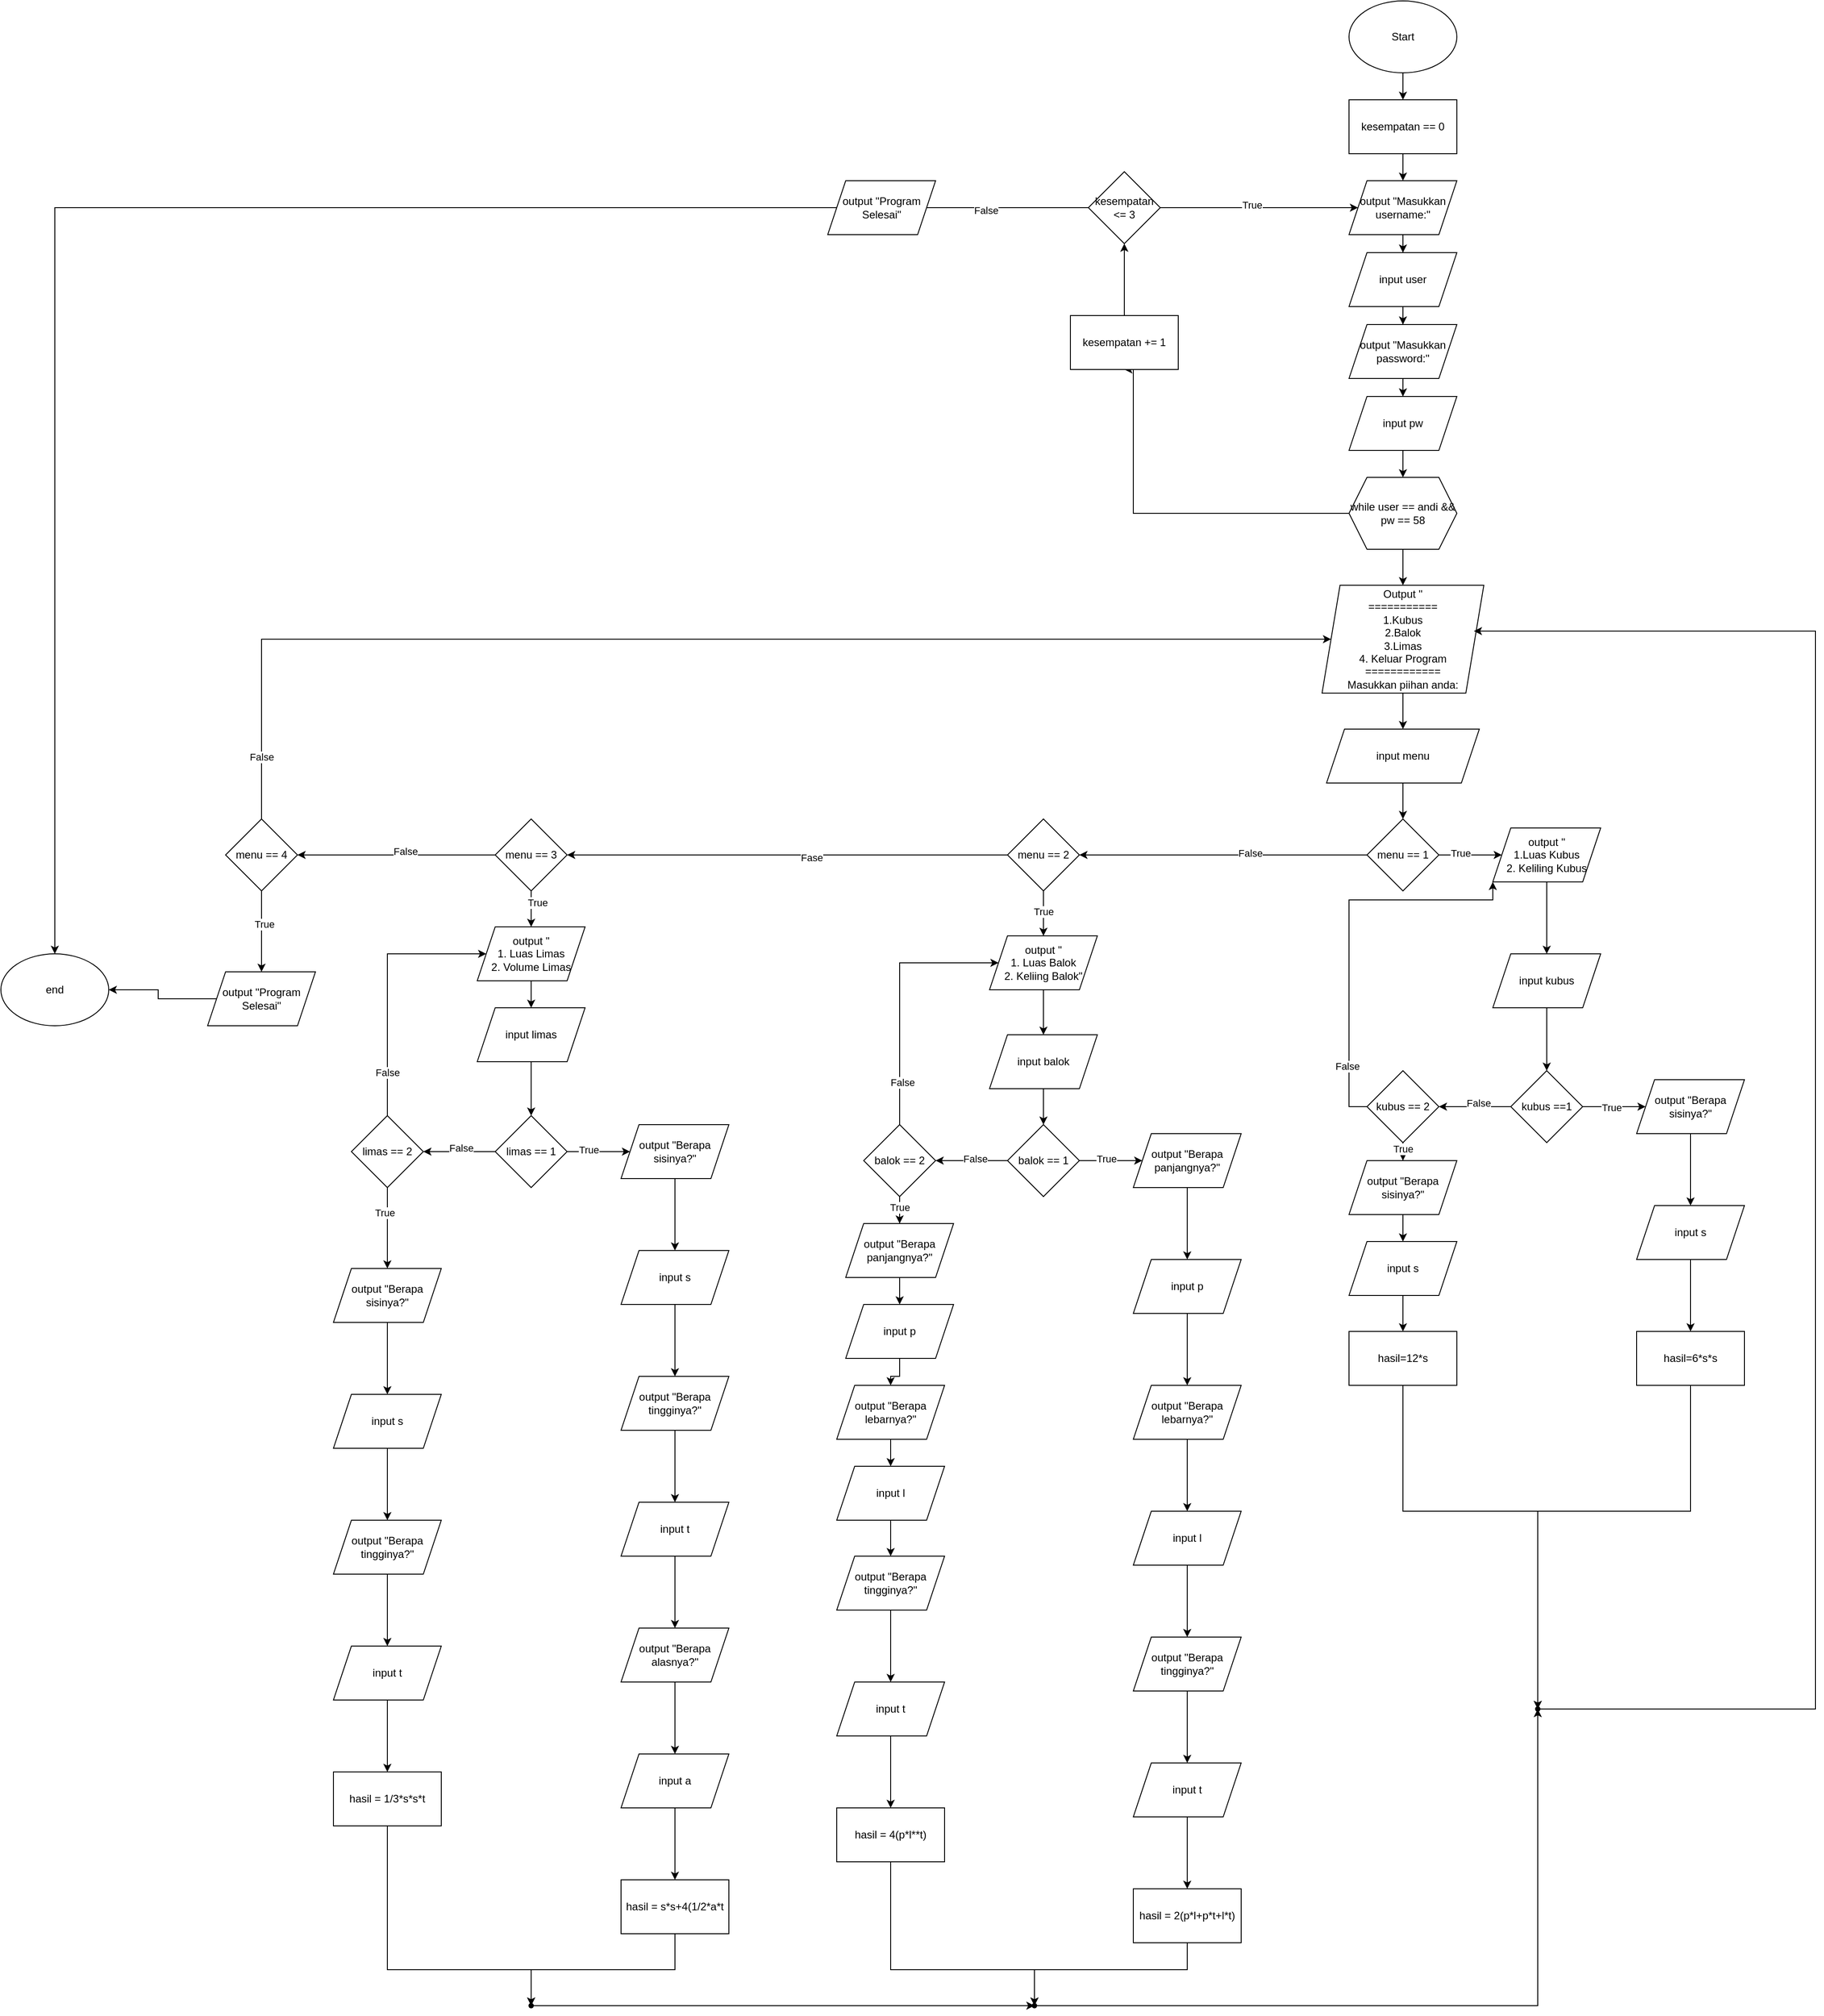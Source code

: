 <mxfile version="24.7.17">
  <diagram name="Halaman-1" id="mmIwRt9QHvk1zd_cHx9j">
    <mxGraphModel dx="3920" dy="2067" grid="1" gridSize="10" guides="1" tooltips="1" connect="1" arrows="1" fold="1" page="1" pageScale="1" pageWidth="850" pageHeight="1100" math="0" shadow="0">
      <root>
        <mxCell id="0" />
        <mxCell id="1" parent="0" />
        <mxCell id="9uVJW7F6LqNpyex6xdYs-31" value="" style="edgeStyle=orthogonalEdgeStyle;rounded=0;orthogonalLoop=1;jettySize=auto;html=1;exitX=0.5;exitY=1;exitDx=0;exitDy=0;" edge="1" parent="1" source="9uVJW7F6LqNpyex6xdYs-41" target="9uVJW7F6LqNpyex6xdYs-30">
          <mxGeometry relative="1" as="geometry" />
        </mxCell>
        <mxCell id="9uVJW7F6LqNpyex6xdYs-44" style="edgeStyle=orthogonalEdgeStyle;rounded=0;orthogonalLoop=1;jettySize=auto;html=1;exitX=0.5;exitY=1;exitDx=0;exitDy=0;" edge="1" parent="1" source="9uVJW7F6LqNpyex6xdYs-1" target="9uVJW7F6LqNpyex6xdYs-41">
          <mxGeometry relative="1" as="geometry" />
        </mxCell>
        <mxCell id="9uVJW7F6LqNpyex6xdYs-1" value="Start" style="ellipse;whiteSpace=wrap;html=1;" vertex="1" parent="1">
          <mxGeometry x="350" y="-30" width="120" height="80" as="geometry" />
        </mxCell>
        <mxCell id="9uVJW7F6LqNpyex6xdYs-33" value="" style="edgeStyle=orthogonalEdgeStyle;rounded=0;orthogonalLoop=1;jettySize=auto;html=1;" edge="1" parent="1" source="9uVJW7F6LqNpyex6xdYs-30" target="9uVJW7F6LqNpyex6xdYs-32">
          <mxGeometry relative="1" as="geometry" />
        </mxCell>
        <mxCell id="9uVJW7F6LqNpyex6xdYs-30" value="output &quot;Masukkan username:&quot;" style="shape=parallelogram;perimeter=parallelogramPerimeter;whiteSpace=wrap;html=1;fixedSize=1;" vertex="1" parent="1">
          <mxGeometry x="350" y="170" width="120" height="60" as="geometry" />
        </mxCell>
        <mxCell id="9uVJW7F6LqNpyex6xdYs-35" value="" style="edgeStyle=orthogonalEdgeStyle;rounded=0;orthogonalLoop=1;jettySize=auto;html=1;" edge="1" parent="1" source="9uVJW7F6LqNpyex6xdYs-32" target="9uVJW7F6LqNpyex6xdYs-34">
          <mxGeometry relative="1" as="geometry" />
        </mxCell>
        <mxCell id="9uVJW7F6LqNpyex6xdYs-32" value="input user" style="shape=parallelogram;perimeter=parallelogramPerimeter;whiteSpace=wrap;html=1;fixedSize=1;" vertex="1" parent="1">
          <mxGeometry x="350" y="250" width="120" height="60" as="geometry" />
        </mxCell>
        <mxCell id="9uVJW7F6LqNpyex6xdYs-37" value="" style="edgeStyle=orthogonalEdgeStyle;rounded=0;orthogonalLoop=1;jettySize=auto;html=1;" edge="1" parent="1" source="9uVJW7F6LqNpyex6xdYs-34" target="9uVJW7F6LqNpyex6xdYs-36">
          <mxGeometry relative="1" as="geometry" />
        </mxCell>
        <mxCell id="9uVJW7F6LqNpyex6xdYs-34" value="output &quot;Masukkan password:&quot;" style="shape=parallelogram;perimeter=parallelogramPerimeter;whiteSpace=wrap;html=1;fixedSize=1;" vertex="1" parent="1">
          <mxGeometry x="350" y="330" width="120" height="60" as="geometry" />
        </mxCell>
        <mxCell id="9uVJW7F6LqNpyex6xdYs-39" style="edgeStyle=orthogonalEdgeStyle;rounded=0;orthogonalLoop=1;jettySize=auto;html=1;exitX=0.5;exitY=1;exitDx=0;exitDy=0;" edge="1" parent="1" source="9uVJW7F6LqNpyex6xdYs-36" target="9uVJW7F6LqNpyex6xdYs-38">
          <mxGeometry relative="1" as="geometry" />
        </mxCell>
        <mxCell id="9uVJW7F6LqNpyex6xdYs-36" value="input pw" style="shape=parallelogram;perimeter=parallelogramPerimeter;whiteSpace=wrap;html=1;fixedSize=1;" vertex="1" parent="1">
          <mxGeometry x="350" y="410" width="120" height="60" as="geometry" />
        </mxCell>
        <mxCell id="9uVJW7F6LqNpyex6xdYs-45" style="edgeStyle=orthogonalEdgeStyle;rounded=0;orthogonalLoop=1;jettySize=auto;html=1;exitX=1;exitY=0.5;exitDx=0;exitDy=0;entryX=0.5;entryY=1;entryDx=0;entryDy=0;" edge="1" parent="1" source="9uVJW7F6LqNpyex6xdYs-38" target="9uVJW7F6LqNpyex6xdYs-42">
          <mxGeometry relative="1" as="geometry">
            <Array as="points">
              <mxPoint x="110" y="540" />
              <mxPoint x="110" y="380" />
            </Array>
          </mxGeometry>
        </mxCell>
        <mxCell id="9uVJW7F6LqNpyex6xdYs-50" value="False" style="edgeLabel;html=1;align=center;verticalAlign=middle;resizable=0;points=[];" vertex="1" connectable="0" parent="9uVJW7F6LqNpyex6xdYs-45">
          <mxGeometry x="-0.629" y="-4" relative="1" as="geometry">
            <mxPoint as="offset" />
          </mxGeometry>
        </mxCell>
        <mxCell id="9uVJW7F6LqNpyex6xdYs-54" style="edgeStyle=orthogonalEdgeStyle;rounded=0;orthogonalLoop=1;jettySize=auto;html=1;exitX=0.5;exitY=1;exitDx=0;exitDy=0;" edge="1" parent="1" source="9uVJW7F6LqNpyex6xdYs-38" target="9uVJW7F6LqNpyex6xdYs-53">
          <mxGeometry relative="1" as="geometry" />
        </mxCell>
        <mxCell id="9uVJW7F6LqNpyex6xdYs-38" value="while user == andi &amp;amp;&amp;amp; pw == 58" style="shape=hexagon;perimeter=hexagonPerimeter2;whiteSpace=wrap;html=1;fixedSize=1;" vertex="1" parent="1">
          <mxGeometry x="350" y="500" width="120" height="80" as="geometry" />
        </mxCell>
        <mxCell id="9uVJW7F6LqNpyex6xdYs-41" value="kesempatan == 0" style="rounded=0;whiteSpace=wrap;html=1;" vertex="1" parent="1">
          <mxGeometry x="350" y="80" width="120" height="60" as="geometry" />
        </mxCell>
        <mxCell id="9uVJW7F6LqNpyex6xdYs-46" style="edgeStyle=orthogonalEdgeStyle;rounded=0;orthogonalLoop=1;jettySize=auto;html=1;exitX=0.5;exitY=0;exitDx=0;exitDy=0;entryX=1;entryY=0.5;entryDx=0;entryDy=0;" edge="1" parent="1" source="9uVJW7F6LqNpyex6xdYs-42" target="9uVJW7F6LqNpyex6xdYs-43">
          <mxGeometry relative="1" as="geometry" />
        </mxCell>
        <mxCell id="9uVJW7F6LqNpyex6xdYs-42" value="kesempatan += 1" style="rounded=0;whiteSpace=wrap;html=1;" vertex="1" parent="1">
          <mxGeometry x="40" y="320" width="120" height="60" as="geometry" />
        </mxCell>
        <mxCell id="9uVJW7F6LqNpyex6xdYs-48" style="edgeStyle=orthogonalEdgeStyle;rounded=0;orthogonalLoop=1;jettySize=auto;html=1;exitX=0.5;exitY=1;exitDx=0;exitDy=0;entryX=0;entryY=0.5;entryDx=0;entryDy=0;" edge="1" parent="1" source="9uVJW7F6LqNpyex6xdYs-43" target="9uVJW7F6LqNpyex6xdYs-47">
          <mxGeometry relative="1" as="geometry" />
        </mxCell>
        <mxCell id="9uVJW7F6LqNpyex6xdYs-51" value="False" style="edgeLabel;html=1;align=center;verticalAlign=middle;resizable=0;points=[];" vertex="1" connectable="0" parent="9uVJW7F6LqNpyex6xdYs-48">
          <mxGeometry x="-0.184" y="3" relative="1" as="geometry">
            <mxPoint as="offset" />
          </mxGeometry>
        </mxCell>
        <mxCell id="9uVJW7F6LqNpyex6xdYs-49" style="edgeStyle=orthogonalEdgeStyle;rounded=0;orthogonalLoop=1;jettySize=auto;html=1;exitX=0.5;exitY=0;exitDx=0;exitDy=0;entryX=0;entryY=0.5;entryDx=0;entryDy=0;" edge="1" parent="1" source="9uVJW7F6LqNpyex6xdYs-43" target="9uVJW7F6LqNpyex6xdYs-30">
          <mxGeometry relative="1" as="geometry" />
        </mxCell>
        <mxCell id="9uVJW7F6LqNpyex6xdYs-52" value="True" style="edgeLabel;html=1;align=center;verticalAlign=middle;resizable=0;points=[];" vertex="1" connectable="0" parent="9uVJW7F6LqNpyex6xdYs-49">
          <mxGeometry x="-0.079" y="3" relative="1" as="geometry">
            <mxPoint as="offset" />
          </mxGeometry>
        </mxCell>
        <mxCell id="9uVJW7F6LqNpyex6xdYs-43" value="kesempatan &amp;lt;= 3" style="rhombus;whiteSpace=wrap;html=1;direction=south;" vertex="1" parent="1">
          <mxGeometry x="60" y="160" width="80" height="80" as="geometry" />
        </mxCell>
        <mxCell id="9uVJW7F6LqNpyex6xdYs-208" style="edgeStyle=orthogonalEdgeStyle;rounded=0;orthogonalLoop=1;jettySize=auto;html=1;exitX=0.5;exitY=1;exitDx=0;exitDy=0;" edge="1" parent="1" source="9uVJW7F6LqNpyex6xdYs-47" target="9uVJW7F6LqNpyex6xdYs-202">
          <mxGeometry relative="1" as="geometry">
            <Array as="points">
              <mxPoint x="-170" y="200" />
              <mxPoint x="-1090" y="200" />
            </Array>
          </mxGeometry>
        </mxCell>
        <mxCell id="9uVJW7F6LqNpyex6xdYs-47" value="output &quot;Program Selesai&quot;" style="shape=parallelogram;perimeter=parallelogramPerimeter;whiteSpace=wrap;html=1;fixedSize=1;" vertex="1" parent="1">
          <mxGeometry x="-230" y="170" width="120" height="60" as="geometry" />
        </mxCell>
        <mxCell id="9uVJW7F6LqNpyex6xdYs-56" value="" style="edgeStyle=orthogonalEdgeStyle;rounded=0;orthogonalLoop=1;jettySize=auto;html=1;" edge="1" parent="1" source="9uVJW7F6LqNpyex6xdYs-53" target="9uVJW7F6LqNpyex6xdYs-55">
          <mxGeometry relative="1" as="geometry" />
        </mxCell>
        <mxCell id="9uVJW7F6LqNpyex6xdYs-53" value="Output &quot;&lt;div&gt;===========&lt;/div&gt;&lt;div&gt;1.Kubus&lt;/div&gt;&lt;div&gt;2.Balok&lt;/div&gt;&lt;div&gt;3.Limas&lt;/div&gt;&lt;div&gt;4. Keluar Program&lt;/div&gt;&lt;div&gt;============&lt;/div&gt;&lt;div&gt;Masukkan piihan anda:&lt;/div&gt;" style="shape=parallelogram;perimeter=parallelogramPerimeter;whiteSpace=wrap;html=1;fixedSize=1;" vertex="1" parent="1">
          <mxGeometry x="320" y="620" width="180" height="120" as="geometry" />
        </mxCell>
        <mxCell id="9uVJW7F6LqNpyex6xdYs-58" value="" style="edgeStyle=orthogonalEdgeStyle;rounded=0;orthogonalLoop=1;jettySize=auto;html=1;" edge="1" parent="1" source="9uVJW7F6LqNpyex6xdYs-55" target="9uVJW7F6LqNpyex6xdYs-57">
          <mxGeometry relative="1" as="geometry" />
        </mxCell>
        <mxCell id="9uVJW7F6LqNpyex6xdYs-55" value="input menu" style="shape=parallelogram;perimeter=parallelogramPerimeter;whiteSpace=wrap;html=1;fixedSize=1;" vertex="1" parent="1">
          <mxGeometry x="325" y="780" width="170" height="60" as="geometry" />
        </mxCell>
        <mxCell id="9uVJW7F6LqNpyex6xdYs-60" value="" style="edgeStyle=orthogonalEdgeStyle;rounded=0;orthogonalLoop=1;jettySize=auto;html=1;" edge="1" parent="1" source="9uVJW7F6LqNpyex6xdYs-57" target="9uVJW7F6LqNpyex6xdYs-59">
          <mxGeometry relative="1" as="geometry" />
        </mxCell>
        <mxCell id="9uVJW7F6LqNpyex6xdYs-209" value="True" style="edgeLabel;html=1;align=center;verticalAlign=middle;resizable=0;points=[];" vertex="1" connectable="0" parent="9uVJW7F6LqNpyex6xdYs-60">
          <mxGeometry x="-0.333" y="2" relative="1" as="geometry">
            <mxPoint as="offset" />
          </mxGeometry>
        </mxCell>
        <mxCell id="9uVJW7F6LqNpyex6xdYs-90" value="" style="edgeStyle=orthogonalEdgeStyle;rounded=0;orthogonalLoop=1;jettySize=auto;html=1;" edge="1" parent="1" source="9uVJW7F6LqNpyex6xdYs-57" target="9uVJW7F6LqNpyex6xdYs-89">
          <mxGeometry relative="1" as="geometry" />
        </mxCell>
        <mxCell id="9uVJW7F6LqNpyex6xdYs-210" value="False" style="edgeLabel;html=1;align=center;verticalAlign=middle;resizable=0;points=[];" vertex="1" connectable="0" parent="9uVJW7F6LqNpyex6xdYs-90">
          <mxGeometry x="-0.188" y="-2" relative="1" as="geometry">
            <mxPoint as="offset" />
          </mxGeometry>
        </mxCell>
        <mxCell id="9uVJW7F6LqNpyex6xdYs-57" value="menu == 1" style="rhombus;whiteSpace=wrap;html=1;" vertex="1" parent="1">
          <mxGeometry x="370" y="880" width="80" height="80" as="geometry" />
        </mxCell>
        <mxCell id="9uVJW7F6LqNpyex6xdYs-65" value="" style="edgeStyle=orthogonalEdgeStyle;rounded=0;orthogonalLoop=1;jettySize=auto;html=1;" edge="1" parent="1" source="9uVJW7F6LqNpyex6xdYs-59" target="9uVJW7F6LqNpyex6xdYs-64">
          <mxGeometry relative="1" as="geometry" />
        </mxCell>
        <mxCell id="9uVJW7F6LqNpyex6xdYs-59" value="output &quot;&lt;div&gt;1.Luas Kubus&lt;/div&gt;&lt;div&gt;2. Keliling Kubus&lt;/div&gt;" style="shape=parallelogram;perimeter=parallelogramPerimeter;whiteSpace=wrap;html=1;fixedSize=1;" vertex="1" parent="1">
          <mxGeometry x="510" y="890" width="120" height="60" as="geometry" />
        </mxCell>
        <mxCell id="9uVJW7F6LqNpyex6xdYs-67" value="" style="edgeStyle=orthogonalEdgeStyle;rounded=0;orthogonalLoop=1;jettySize=auto;html=1;" edge="1" parent="1" source="9uVJW7F6LqNpyex6xdYs-64" target="9uVJW7F6LqNpyex6xdYs-66">
          <mxGeometry relative="1" as="geometry" />
        </mxCell>
        <mxCell id="9uVJW7F6LqNpyex6xdYs-64" value="input kubus" style="shape=parallelogram;perimeter=parallelogramPerimeter;whiteSpace=wrap;html=1;fixedSize=1;" vertex="1" parent="1">
          <mxGeometry x="510" y="1030" width="120" height="60" as="geometry" />
        </mxCell>
        <mxCell id="9uVJW7F6LqNpyex6xdYs-69" value="" style="edgeStyle=orthogonalEdgeStyle;rounded=0;orthogonalLoop=1;jettySize=auto;html=1;" edge="1" parent="1" source="9uVJW7F6LqNpyex6xdYs-66" target="9uVJW7F6LqNpyex6xdYs-68">
          <mxGeometry relative="1" as="geometry" />
        </mxCell>
        <mxCell id="9uVJW7F6LqNpyex6xdYs-101" value="True" style="edgeLabel;html=1;align=center;verticalAlign=middle;resizable=0;points=[];" vertex="1" connectable="0" parent="9uVJW7F6LqNpyex6xdYs-69">
          <mxGeometry x="-0.095" y="-1" relative="1" as="geometry">
            <mxPoint as="offset" />
          </mxGeometry>
        </mxCell>
        <mxCell id="9uVJW7F6LqNpyex6xdYs-98" style="edgeStyle=orthogonalEdgeStyle;rounded=0;orthogonalLoop=1;jettySize=auto;html=1;exitX=0;exitY=0.5;exitDx=0;exitDy=0;" edge="1" parent="1" source="9uVJW7F6LqNpyex6xdYs-66" target="9uVJW7F6LqNpyex6xdYs-97">
          <mxGeometry relative="1" as="geometry" />
        </mxCell>
        <mxCell id="9uVJW7F6LqNpyex6xdYs-102" value="False" style="edgeLabel;html=1;align=center;verticalAlign=middle;resizable=0;points=[];" vertex="1" connectable="0" parent="9uVJW7F6LqNpyex6xdYs-98">
          <mxGeometry x="-0.083" y="-4" relative="1" as="geometry">
            <mxPoint as="offset" />
          </mxGeometry>
        </mxCell>
        <mxCell id="9uVJW7F6LqNpyex6xdYs-66" value="kubus ==1" style="rhombus;whiteSpace=wrap;html=1;" vertex="1" parent="1">
          <mxGeometry x="530" y="1160" width="80" height="80" as="geometry" />
        </mxCell>
        <mxCell id="9uVJW7F6LqNpyex6xdYs-71" value="" style="edgeStyle=orthogonalEdgeStyle;rounded=0;orthogonalLoop=1;jettySize=auto;html=1;" edge="1" parent="1" source="9uVJW7F6LqNpyex6xdYs-68" target="9uVJW7F6LqNpyex6xdYs-70">
          <mxGeometry relative="1" as="geometry" />
        </mxCell>
        <mxCell id="9uVJW7F6LqNpyex6xdYs-68" value="output &quot;Berapa sisinya?&quot;" style="shape=parallelogram;perimeter=parallelogramPerimeter;whiteSpace=wrap;html=1;fixedSize=1;" vertex="1" parent="1">
          <mxGeometry x="670" y="1170" width="120" height="60" as="geometry" />
        </mxCell>
        <mxCell id="9uVJW7F6LqNpyex6xdYs-83" style="edgeStyle=orthogonalEdgeStyle;rounded=0;orthogonalLoop=1;jettySize=auto;html=1;exitX=0.5;exitY=1;exitDx=0;exitDy=0;" edge="1" parent="1" source="9uVJW7F6LqNpyex6xdYs-70" target="9uVJW7F6LqNpyex6xdYs-82">
          <mxGeometry relative="1" as="geometry" />
        </mxCell>
        <mxCell id="9uVJW7F6LqNpyex6xdYs-70" value="input s" style="shape=parallelogram;perimeter=parallelogramPerimeter;whiteSpace=wrap;html=1;fixedSize=1;" vertex="1" parent="1">
          <mxGeometry x="670" y="1310" width="120" height="60" as="geometry" />
        </mxCell>
        <mxCell id="9uVJW7F6LqNpyex6xdYs-79" value="" style="edgeStyle=orthogonalEdgeStyle;rounded=0;orthogonalLoop=1;jettySize=auto;html=1;" edge="1" parent="1" source="9uVJW7F6LqNpyex6xdYs-74" target="9uVJW7F6LqNpyex6xdYs-78">
          <mxGeometry relative="1" as="geometry" />
        </mxCell>
        <mxCell id="9uVJW7F6LqNpyex6xdYs-74" value="output &quot;Berapa sisinya?&quot;" style="shape=parallelogram;perimeter=parallelogramPerimeter;whiteSpace=wrap;html=1;fixedSize=1;" vertex="1" parent="1">
          <mxGeometry x="350" y="1260" width="120" height="60" as="geometry" />
        </mxCell>
        <mxCell id="9uVJW7F6LqNpyex6xdYs-85" value="" style="edgeStyle=orthogonalEdgeStyle;rounded=0;orthogonalLoop=1;jettySize=auto;html=1;" edge="1" parent="1" source="9uVJW7F6LqNpyex6xdYs-78" target="9uVJW7F6LqNpyex6xdYs-84">
          <mxGeometry relative="1" as="geometry" />
        </mxCell>
        <mxCell id="9uVJW7F6LqNpyex6xdYs-78" value="input s" style="shape=parallelogram;perimeter=parallelogramPerimeter;whiteSpace=wrap;html=1;fixedSize=1;" vertex="1" parent="1">
          <mxGeometry x="350" y="1350" width="120" height="60" as="geometry" />
        </mxCell>
        <mxCell id="9uVJW7F6LqNpyex6xdYs-82" value="hasil=6*s*s" style="rounded=0;whiteSpace=wrap;html=1;" vertex="1" parent="1">
          <mxGeometry x="670" y="1450" width="120" height="60" as="geometry" />
        </mxCell>
        <mxCell id="9uVJW7F6LqNpyex6xdYs-84" value="hasil=12*s" style="whiteSpace=wrap;html=1;" vertex="1" parent="1">
          <mxGeometry x="350" y="1450" width="120" height="60" as="geometry" />
        </mxCell>
        <mxCell id="9uVJW7F6LqNpyex6xdYs-92" value="" style="edgeStyle=orthogonalEdgeStyle;rounded=0;orthogonalLoop=1;jettySize=auto;html=1;" edge="1" parent="1" source="9uVJW7F6LqNpyex6xdYs-89" target="9uVJW7F6LqNpyex6xdYs-91">
          <mxGeometry relative="1" as="geometry" />
        </mxCell>
        <mxCell id="9uVJW7F6LqNpyex6xdYs-215" value="True" style="edgeLabel;html=1;align=center;verticalAlign=middle;resizable=0;points=[];" vertex="1" connectable="0" parent="9uVJW7F6LqNpyex6xdYs-92">
          <mxGeometry x="-0.08" relative="1" as="geometry">
            <mxPoint as="offset" />
          </mxGeometry>
        </mxCell>
        <mxCell id="9uVJW7F6LqNpyex6xdYs-140" value="" style="edgeStyle=orthogonalEdgeStyle;rounded=0;orthogonalLoop=1;jettySize=auto;html=1;" edge="1" parent="1" source="9uVJW7F6LqNpyex6xdYs-89" target="9uVJW7F6LqNpyex6xdYs-139">
          <mxGeometry relative="1" as="geometry" />
        </mxCell>
        <mxCell id="9uVJW7F6LqNpyex6xdYs-216" value="Fase" style="edgeLabel;html=1;align=center;verticalAlign=middle;resizable=0;points=[];" vertex="1" connectable="0" parent="9uVJW7F6LqNpyex6xdYs-140">
          <mxGeometry x="-0.109" y="3" relative="1" as="geometry">
            <mxPoint as="offset" />
          </mxGeometry>
        </mxCell>
        <mxCell id="9uVJW7F6LqNpyex6xdYs-89" value="menu == 2" style="rhombus;whiteSpace=wrap;html=1;" vertex="1" parent="1">
          <mxGeometry x="-30" y="880" width="80" height="80" as="geometry" />
        </mxCell>
        <mxCell id="9uVJW7F6LqNpyex6xdYs-94" value="" style="edgeStyle=orthogonalEdgeStyle;rounded=0;orthogonalLoop=1;jettySize=auto;html=1;" edge="1" parent="1" source="9uVJW7F6LqNpyex6xdYs-91" target="9uVJW7F6LqNpyex6xdYs-93">
          <mxGeometry relative="1" as="geometry" />
        </mxCell>
        <mxCell id="9uVJW7F6LqNpyex6xdYs-91" value="output &quot;&lt;div&gt;1. Luas Balok&lt;/div&gt;&lt;div&gt;2. Keliing Balok&quot;&lt;/div&gt;" style="shape=parallelogram;perimeter=parallelogramPerimeter;whiteSpace=wrap;html=1;fixedSize=1;" vertex="1" parent="1">
          <mxGeometry x="-50" y="1010" width="120" height="60" as="geometry" />
        </mxCell>
        <mxCell id="9uVJW7F6LqNpyex6xdYs-96" value="" style="edgeStyle=orthogonalEdgeStyle;rounded=0;orthogonalLoop=1;jettySize=auto;html=1;" edge="1" parent="1" source="9uVJW7F6LqNpyex6xdYs-93" target="9uVJW7F6LqNpyex6xdYs-95">
          <mxGeometry relative="1" as="geometry" />
        </mxCell>
        <mxCell id="9uVJW7F6LqNpyex6xdYs-93" value="input balok" style="shape=parallelogram;perimeter=parallelogramPerimeter;whiteSpace=wrap;html=1;fixedSize=1;" vertex="1" parent="1">
          <mxGeometry x="-50" y="1120" width="120" height="60" as="geometry" />
        </mxCell>
        <mxCell id="9uVJW7F6LqNpyex6xdYs-104" value="" style="edgeStyle=orthogonalEdgeStyle;rounded=0;orthogonalLoop=1;jettySize=auto;html=1;" edge="1" parent="1" source="9uVJW7F6LqNpyex6xdYs-95" target="9uVJW7F6LqNpyex6xdYs-103">
          <mxGeometry relative="1" as="geometry" />
        </mxCell>
        <mxCell id="9uVJW7F6LqNpyex6xdYs-212" value="True" style="edgeLabel;html=1;align=center;verticalAlign=middle;resizable=0;points=[];" vertex="1" connectable="0" parent="9uVJW7F6LqNpyex6xdYs-104">
          <mxGeometry x="-0.143" y="2" relative="1" as="geometry">
            <mxPoint as="offset" />
          </mxGeometry>
        </mxCell>
        <mxCell id="9uVJW7F6LqNpyex6xdYs-118" value="" style="edgeStyle=orthogonalEdgeStyle;rounded=0;orthogonalLoop=1;jettySize=auto;html=1;" edge="1" parent="1" source="9uVJW7F6LqNpyex6xdYs-95" target="9uVJW7F6LqNpyex6xdYs-117">
          <mxGeometry relative="1" as="geometry" />
        </mxCell>
        <mxCell id="9uVJW7F6LqNpyex6xdYs-213" value="False" style="edgeLabel;html=1;align=center;verticalAlign=middle;resizable=0;points=[];" vertex="1" connectable="0" parent="9uVJW7F6LqNpyex6xdYs-118">
          <mxGeometry x="-0.083" y="-2" relative="1" as="geometry">
            <mxPoint as="offset" />
          </mxGeometry>
        </mxCell>
        <mxCell id="9uVJW7F6LqNpyex6xdYs-95" value="balok == 1" style="rhombus;whiteSpace=wrap;html=1;" vertex="1" parent="1">
          <mxGeometry x="-30" y="1220" width="80" height="80" as="geometry" />
        </mxCell>
        <mxCell id="9uVJW7F6LqNpyex6xdYs-99" style="edgeStyle=orthogonalEdgeStyle;rounded=0;orthogonalLoop=1;jettySize=auto;html=1;exitX=0.5;exitY=1;exitDx=0;exitDy=0;" edge="1" parent="1" source="9uVJW7F6LqNpyex6xdYs-97" target="9uVJW7F6LqNpyex6xdYs-74">
          <mxGeometry relative="1" as="geometry" />
        </mxCell>
        <mxCell id="9uVJW7F6LqNpyex6xdYs-223" value="True" style="edgeLabel;html=1;align=center;verticalAlign=middle;resizable=0;points=[];" vertex="1" connectable="0" parent="9uVJW7F6LqNpyex6xdYs-99">
          <mxGeometry x="0.544" relative="1" as="geometry">
            <mxPoint as="offset" />
          </mxGeometry>
        </mxCell>
        <mxCell id="9uVJW7F6LqNpyex6xdYs-100" style="edgeStyle=orthogonalEdgeStyle;rounded=0;orthogonalLoop=1;jettySize=auto;html=1;exitX=0;exitY=0.5;exitDx=0;exitDy=0;entryX=0;entryY=1;entryDx=0;entryDy=0;" edge="1" parent="1" source="9uVJW7F6LqNpyex6xdYs-97" target="9uVJW7F6LqNpyex6xdYs-59">
          <mxGeometry relative="1" as="geometry">
            <Array as="points">
              <mxPoint x="350" y="1200" />
              <mxPoint x="350" y="970" />
              <mxPoint x="510" y="970" />
            </Array>
          </mxGeometry>
        </mxCell>
        <mxCell id="9uVJW7F6LqNpyex6xdYs-211" value="False" style="edgeLabel;html=1;align=center;verticalAlign=middle;resizable=0;points=[];" vertex="1" connectable="0" parent="9uVJW7F6LqNpyex6xdYs-100">
          <mxGeometry x="-0.696" y="2" relative="1" as="geometry">
            <mxPoint as="offset" />
          </mxGeometry>
        </mxCell>
        <mxCell id="9uVJW7F6LqNpyex6xdYs-97" value="kubus == 2" style="rhombus;whiteSpace=wrap;html=1;" vertex="1" parent="1">
          <mxGeometry x="370" y="1160" width="80" height="80" as="geometry" />
        </mxCell>
        <mxCell id="9uVJW7F6LqNpyex6xdYs-106" value="" style="edgeStyle=orthogonalEdgeStyle;rounded=0;orthogonalLoop=1;jettySize=auto;html=1;" edge="1" parent="1" source="9uVJW7F6LqNpyex6xdYs-103" target="9uVJW7F6LqNpyex6xdYs-105">
          <mxGeometry relative="1" as="geometry" />
        </mxCell>
        <mxCell id="9uVJW7F6LqNpyex6xdYs-103" value="output &quot;Berapa panjangnya?&quot;" style="shape=parallelogram;perimeter=parallelogramPerimeter;whiteSpace=wrap;html=1;fixedSize=1;" vertex="1" parent="1">
          <mxGeometry x="110" y="1230" width="120" height="60" as="geometry" />
        </mxCell>
        <mxCell id="9uVJW7F6LqNpyex6xdYs-108" value="" style="edgeStyle=orthogonalEdgeStyle;rounded=0;orthogonalLoop=1;jettySize=auto;html=1;" edge="1" parent="1" source="9uVJW7F6LqNpyex6xdYs-105" target="9uVJW7F6LqNpyex6xdYs-107">
          <mxGeometry relative="1" as="geometry" />
        </mxCell>
        <mxCell id="9uVJW7F6LqNpyex6xdYs-105" value="input p" style="shape=parallelogram;perimeter=parallelogramPerimeter;whiteSpace=wrap;html=1;fixedSize=1;" vertex="1" parent="1">
          <mxGeometry x="110" y="1370" width="120" height="60" as="geometry" />
        </mxCell>
        <mxCell id="9uVJW7F6LqNpyex6xdYs-110" value="" style="edgeStyle=orthogonalEdgeStyle;rounded=0;orthogonalLoop=1;jettySize=auto;html=1;" edge="1" parent="1" source="9uVJW7F6LqNpyex6xdYs-107" target="9uVJW7F6LqNpyex6xdYs-109">
          <mxGeometry relative="1" as="geometry" />
        </mxCell>
        <mxCell id="9uVJW7F6LqNpyex6xdYs-107" value="output &quot;Berapa lebarnya?&quot;" style="shape=parallelogram;perimeter=parallelogramPerimeter;whiteSpace=wrap;html=1;fixedSize=1;" vertex="1" parent="1">
          <mxGeometry x="110" y="1510" width="120" height="60" as="geometry" />
        </mxCell>
        <mxCell id="9uVJW7F6LqNpyex6xdYs-112" value="" style="edgeStyle=orthogonalEdgeStyle;rounded=0;orthogonalLoop=1;jettySize=auto;html=1;" edge="1" parent="1" source="9uVJW7F6LqNpyex6xdYs-109" target="9uVJW7F6LqNpyex6xdYs-111">
          <mxGeometry relative="1" as="geometry" />
        </mxCell>
        <mxCell id="9uVJW7F6LqNpyex6xdYs-109" value="input l" style="shape=parallelogram;perimeter=parallelogramPerimeter;whiteSpace=wrap;html=1;fixedSize=1;" vertex="1" parent="1">
          <mxGeometry x="110" y="1650" width="120" height="60" as="geometry" />
        </mxCell>
        <mxCell id="9uVJW7F6LqNpyex6xdYs-114" value="" style="edgeStyle=orthogonalEdgeStyle;rounded=0;orthogonalLoop=1;jettySize=auto;html=1;" edge="1" parent="1" source="9uVJW7F6LqNpyex6xdYs-111" target="9uVJW7F6LqNpyex6xdYs-113">
          <mxGeometry relative="1" as="geometry" />
        </mxCell>
        <mxCell id="9uVJW7F6LqNpyex6xdYs-111" value="output &quot;Berapa tingginya?&quot;" style="shape=parallelogram;perimeter=parallelogramPerimeter;whiteSpace=wrap;html=1;fixedSize=1;" vertex="1" parent="1">
          <mxGeometry x="110" y="1790" width="120" height="60" as="geometry" />
        </mxCell>
        <mxCell id="9uVJW7F6LqNpyex6xdYs-116" value="" style="edgeStyle=orthogonalEdgeStyle;rounded=0;orthogonalLoop=1;jettySize=auto;html=1;" edge="1" parent="1" source="9uVJW7F6LqNpyex6xdYs-113" target="9uVJW7F6LqNpyex6xdYs-115">
          <mxGeometry relative="1" as="geometry" />
        </mxCell>
        <mxCell id="9uVJW7F6LqNpyex6xdYs-113" value="input t" style="shape=parallelogram;perimeter=parallelogramPerimeter;whiteSpace=wrap;html=1;fixedSize=1;" vertex="1" parent="1">
          <mxGeometry x="110" y="1930" width="120" height="60" as="geometry" />
        </mxCell>
        <mxCell id="9uVJW7F6LqNpyex6xdYs-115" value="hasil = 2(p*l+p*t+l*t)" style="whiteSpace=wrap;html=1;" vertex="1" parent="1">
          <mxGeometry x="110" y="2070" width="120" height="60" as="geometry" />
        </mxCell>
        <mxCell id="9uVJW7F6LqNpyex6xdYs-120" value="" style="edgeStyle=orthogonalEdgeStyle;rounded=0;orthogonalLoop=1;jettySize=auto;html=1;" edge="1" parent="1" source="9uVJW7F6LqNpyex6xdYs-117">
          <mxGeometry relative="1" as="geometry">
            <mxPoint x="-150" y="1390" as="targetPoint" />
          </mxGeometry>
        </mxCell>
        <mxCell id="9uVJW7F6LqNpyex6xdYs-130" style="edgeStyle=orthogonalEdgeStyle;rounded=0;orthogonalLoop=1;jettySize=auto;html=1;exitX=0.5;exitY=1;exitDx=0;exitDy=0;" edge="1" parent="1" source="9uVJW7F6LqNpyex6xdYs-117" target="9uVJW7F6LqNpyex6xdYs-121">
          <mxGeometry relative="1" as="geometry" />
        </mxCell>
        <mxCell id="9uVJW7F6LqNpyex6xdYs-222" value="True" style="edgeLabel;html=1;align=center;verticalAlign=middle;resizable=0;points=[];" vertex="1" connectable="0" parent="9uVJW7F6LqNpyex6xdYs-130">
          <mxGeometry x="0.253" relative="1" as="geometry">
            <mxPoint as="offset" />
          </mxGeometry>
        </mxCell>
        <mxCell id="9uVJW7F6LqNpyex6xdYs-136" style="edgeStyle=orthogonalEdgeStyle;rounded=0;orthogonalLoop=1;jettySize=auto;html=1;exitX=0.5;exitY=0;exitDx=0;exitDy=0;entryX=0;entryY=0.5;entryDx=0;entryDy=0;" edge="1" parent="1" source="9uVJW7F6LqNpyex6xdYs-117" target="9uVJW7F6LqNpyex6xdYs-91">
          <mxGeometry relative="1" as="geometry">
            <Array as="points">
              <mxPoint x="-150" y="1040" />
            </Array>
          </mxGeometry>
        </mxCell>
        <mxCell id="9uVJW7F6LqNpyex6xdYs-214" value="False" style="edgeLabel;html=1;align=center;verticalAlign=middle;resizable=0;points=[];" vertex="1" connectable="0" parent="9uVJW7F6LqNpyex6xdYs-136">
          <mxGeometry x="-0.676" y="-3" relative="1" as="geometry">
            <mxPoint as="offset" />
          </mxGeometry>
        </mxCell>
        <mxCell id="9uVJW7F6LqNpyex6xdYs-117" value="balok == 2" style="rhombus;whiteSpace=wrap;html=1;" vertex="1" parent="1">
          <mxGeometry x="-190" y="1220" width="80" height="80" as="geometry" />
        </mxCell>
        <mxCell id="9uVJW7F6LqNpyex6xdYs-131" style="edgeStyle=orthogonalEdgeStyle;rounded=0;orthogonalLoop=1;jettySize=auto;html=1;exitX=0.5;exitY=1;exitDx=0;exitDy=0;" edge="1" parent="1" source="9uVJW7F6LqNpyex6xdYs-121" target="9uVJW7F6LqNpyex6xdYs-122">
          <mxGeometry relative="1" as="geometry" />
        </mxCell>
        <mxCell id="9uVJW7F6LqNpyex6xdYs-121" value="output &quot;Berapa panjangnya?&quot;" style="shape=parallelogram;perimeter=parallelogramPerimeter;whiteSpace=wrap;html=1;fixedSize=1;" vertex="1" parent="1">
          <mxGeometry x="-210" y="1330" width="120" height="60" as="geometry" />
        </mxCell>
        <mxCell id="9uVJW7F6LqNpyex6xdYs-132" style="edgeStyle=orthogonalEdgeStyle;rounded=0;orthogonalLoop=1;jettySize=auto;html=1;exitX=0.5;exitY=1;exitDx=0;exitDy=0;" edge="1" parent="1" source="9uVJW7F6LqNpyex6xdYs-122" target="9uVJW7F6LqNpyex6xdYs-123">
          <mxGeometry relative="1" as="geometry" />
        </mxCell>
        <mxCell id="9uVJW7F6LqNpyex6xdYs-122" value="input p" style="shape=parallelogram;perimeter=parallelogramPerimeter;whiteSpace=wrap;html=1;fixedSize=1;" vertex="1" parent="1">
          <mxGeometry x="-210" y="1420" width="120" height="60" as="geometry" />
        </mxCell>
        <mxCell id="9uVJW7F6LqNpyex6xdYs-133" style="edgeStyle=orthogonalEdgeStyle;rounded=0;orthogonalLoop=1;jettySize=auto;html=1;exitX=0.5;exitY=1;exitDx=0;exitDy=0;" edge="1" parent="1" source="9uVJW7F6LqNpyex6xdYs-123" target="9uVJW7F6LqNpyex6xdYs-124">
          <mxGeometry relative="1" as="geometry" />
        </mxCell>
        <mxCell id="9uVJW7F6LqNpyex6xdYs-123" value="output &quot;Berapa lebarnya?&quot;" style="shape=parallelogram;perimeter=parallelogramPerimeter;whiteSpace=wrap;html=1;fixedSize=1;" vertex="1" parent="1">
          <mxGeometry x="-220" y="1510" width="120" height="60" as="geometry" />
        </mxCell>
        <mxCell id="9uVJW7F6LqNpyex6xdYs-134" style="edgeStyle=orthogonalEdgeStyle;rounded=0;orthogonalLoop=1;jettySize=auto;html=1;exitX=0.5;exitY=1;exitDx=0;exitDy=0;" edge="1" parent="1" source="9uVJW7F6LqNpyex6xdYs-124" target="9uVJW7F6LqNpyex6xdYs-125">
          <mxGeometry relative="1" as="geometry" />
        </mxCell>
        <mxCell id="9uVJW7F6LqNpyex6xdYs-124" value="input l" style="shape=parallelogram;perimeter=parallelogramPerimeter;whiteSpace=wrap;html=1;fixedSize=1;" vertex="1" parent="1">
          <mxGeometry x="-220" y="1600" width="120" height="60" as="geometry" />
        </mxCell>
        <mxCell id="9uVJW7F6LqNpyex6xdYs-127" value="" style="edgeStyle=orthogonalEdgeStyle;rounded=0;orthogonalLoop=1;jettySize=auto;html=1;" edge="1" parent="1" source="9uVJW7F6LqNpyex6xdYs-125" target="9uVJW7F6LqNpyex6xdYs-126">
          <mxGeometry relative="1" as="geometry" />
        </mxCell>
        <mxCell id="9uVJW7F6LqNpyex6xdYs-125" value="output &quot;Berapa tingginya?&quot;" style="shape=parallelogram;perimeter=parallelogramPerimeter;whiteSpace=wrap;html=1;fixedSize=1;" vertex="1" parent="1">
          <mxGeometry x="-220" y="1700" width="120" height="60" as="geometry" />
        </mxCell>
        <mxCell id="9uVJW7F6LqNpyex6xdYs-129" value="" style="edgeStyle=orthogonalEdgeStyle;rounded=0;orthogonalLoop=1;jettySize=auto;html=1;" edge="1" parent="1" source="9uVJW7F6LqNpyex6xdYs-126" target="9uVJW7F6LqNpyex6xdYs-128">
          <mxGeometry relative="1" as="geometry" />
        </mxCell>
        <mxCell id="9uVJW7F6LqNpyex6xdYs-126" value="input t" style="shape=parallelogram;perimeter=parallelogramPerimeter;whiteSpace=wrap;html=1;fixedSize=1;" vertex="1" parent="1">
          <mxGeometry x="-220" y="1840" width="120" height="60" as="geometry" />
        </mxCell>
        <mxCell id="9uVJW7F6LqNpyex6xdYs-196" style="edgeStyle=orthogonalEdgeStyle;rounded=0;orthogonalLoop=1;jettySize=auto;html=1;exitX=0.5;exitY=1;exitDx=0;exitDy=0;entryX=0.764;entryY=0.659;entryDx=0;entryDy=0;entryPerimeter=0;" edge="1" parent="1" source="9uVJW7F6LqNpyex6xdYs-128" target="9uVJW7F6LqNpyex6xdYs-182">
          <mxGeometry relative="1" as="geometry">
            <mxPoint x="-70.0" y="2140" as="targetPoint" />
            <Array as="points">
              <mxPoint x="-160" y="2160" />
              <mxPoint y="2160" />
            </Array>
          </mxGeometry>
        </mxCell>
        <mxCell id="9uVJW7F6LqNpyex6xdYs-128" value="hasil = 4(p*l**t)" style="whiteSpace=wrap;html=1;" vertex="1" parent="1">
          <mxGeometry x="-220" y="1980" width="120" height="60" as="geometry" />
        </mxCell>
        <mxCell id="9uVJW7F6LqNpyex6xdYs-142" value="" style="edgeStyle=orthogonalEdgeStyle;rounded=0;orthogonalLoop=1;jettySize=auto;html=1;" edge="1" parent="1" source="9uVJW7F6LqNpyex6xdYs-139" target="9uVJW7F6LqNpyex6xdYs-141">
          <mxGeometry relative="1" as="geometry" />
        </mxCell>
        <mxCell id="9uVJW7F6LqNpyex6xdYs-217" value="True" style="edgeLabel;html=1;align=center;verticalAlign=middle;resizable=0;points=[];" vertex="1" connectable="0" parent="9uVJW7F6LqNpyex6xdYs-142">
          <mxGeometry x="-0.35" y="7" relative="1" as="geometry">
            <mxPoint as="offset" />
          </mxGeometry>
        </mxCell>
        <mxCell id="9uVJW7F6LqNpyex6xdYs-175" value="" style="edgeStyle=orthogonalEdgeStyle;rounded=0;orthogonalLoop=1;jettySize=auto;html=1;" edge="1" parent="1" source="9uVJW7F6LqNpyex6xdYs-139" target="9uVJW7F6LqNpyex6xdYs-174">
          <mxGeometry relative="1" as="geometry" />
        </mxCell>
        <mxCell id="9uVJW7F6LqNpyex6xdYs-224" value="False" style="edgeLabel;html=1;align=center;verticalAlign=middle;resizable=0;points=[];" vertex="1" connectable="0" parent="9uVJW7F6LqNpyex6xdYs-175">
          <mxGeometry x="-0.091" y="-4" relative="1" as="geometry">
            <mxPoint as="offset" />
          </mxGeometry>
        </mxCell>
        <mxCell id="9uVJW7F6LqNpyex6xdYs-139" value="menu == 3" style="rhombus;whiteSpace=wrap;html=1;" vertex="1" parent="1">
          <mxGeometry x="-600" y="880" width="80" height="80" as="geometry" />
        </mxCell>
        <mxCell id="9uVJW7F6LqNpyex6xdYs-144" value="" style="edgeStyle=orthogonalEdgeStyle;rounded=0;orthogonalLoop=1;jettySize=auto;html=1;" edge="1" parent="1" source="9uVJW7F6LqNpyex6xdYs-141" target="9uVJW7F6LqNpyex6xdYs-143">
          <mxGeometry relative="1" as="geometry" />
        </mxCell>
        <mxCell id="9uVJW7F6LqNpyex6xdYs-141" value="output &quot;&lt;div&gt;1. Luas Limas&lt;/div&gt;&lt;div&gt;2. Volume Limas&lt;/div&gt;" style="shape=parallelogram;perimeter=parallelogramPerimeter;whiteSpace=wrap;html=1;fixedSize=1;" vertex="1" parent="1">
          <mxGeometry x="-620" y="1000" width="120" height="60" as="geometry" />
        </mxCell>
        <mxCell id="9uVJW7F6LqNpyex6xdYs-146" value="" style="edgeStyle=orthogonalEdgeStyle;rounded=0;orthogonalLoop=1;jettySize=auto;html=1;" edge="1" parent="1" source="9uVJW7F6LqNpyex6xdYs-143" target="9uVJW7F6LqNpyex6xdYs-145">
          <mxGeometry relative="1" as="geometry" />
        </mxCell>
        <mxCell id="9uVJW7F6LqNpyex6xdYs-143" value="input limas" style="shape=parallelogram;perimeter=parallelogramPerimeter;whiteSpace=wrap;html=1;fixedSize=1;" vertex="1" parent="1">
          <mxGeometry x="-620" y="1090" width="120" height="60" as="geometry" />
        </mxCell>
        <mxCell id="9uVJW7F6LqNpyex6xdYs-148" value="" style="edgeStyle=orthogonalEdgeStyle;rounded=0;orthogonalLoop=1;jettySize=auto;html=1;" edge="1" parent="1" source="9uVJW7F6LqNpyex6xdYs-145" target="9uVJW7F6LqNpyex6xdYs-147">
          <mxGeometry relative="1" as="geometry" />
        </mxCell>
        <mxCell id="9uVJW7F6LqNpyex6xdYs-218" value="True" style="edgeLabel;html=1;align=center;verticalAlign=middle;resizable=0;points=[];" vertex="1" connectable="0" parent="9uVJW7F6LqNpyex6xdYs-148">
          <mxGeometry x="-0.333" y="2" relative="1" as="geometry">
            <mxPoint as="offset" />
          </mxGeometry>
        </mxCell>
        <mxCell id="9uVJW7F6LqNpyex6xdYs-162" value="" style="edgeStyle=orthogonalEdgeStyle;rounded=0;orthogonalLoop=1;jettySize=auto;html=1;" edge="1" parent="1" source="9uVJW7F6LqNpyex6xdYs-145" target="9uVJW7F6LqNpyex6xdYs-161">
          <mxGeometry relative="1" as="geometry" />
        </mxCell>
        <mxCell id="9uVJW7F6LqNpyex6xdYs-219" value="False" style="edgeLabel;html=1;align=center;verticalAlign=middle;resizable=0;points=[];" vertex="1" connectable="0" parent="9uVJW7F6LqNpyex6xdYs-162">
          <mxGeometry x="-0.042" y="-4" relative="1" as="geometry">
            <mxPoint as="offset" />
          </mxGeometry>
        </mxCell>
        <mxCell id="9uVJW7F6LqNpyex6xdYs-145" value="limas == 1" style="rhombus;whiteSpace=wrap;html=1;" vertex="1" parent="1">
          <mxGeometry x="-600" y="1210" width="80" height="80" as="geometry" />
        </mxCell>
        <mxCell id="9uVJW7F6LqNpyex6xdYs-150" value="" style="edgeStyle=orthogonalEdgeStyle;rounded=0;orthogonalLoop=1;jettySize=auto;html=1;" edge="1" parent="1" source="9uVJW7F6LqNpyex6xdYs-147" target="9uVJW7F6LqNpyex6xdYs-149">
          <mxGeometry relative="1" as="geometry" />
        </mxCell>
        <mxCell id="9uVJW7F6LqNpyex6xdYs-147" value="output &quot;Berapa sisinya?&quot;" style="shape=parallelogram;perimeter=parallelogramPerimeter;whiteSpace=wrap;html=1;fixedSize=1;" vertex="1" parent="1">
          <mxGeometry x="-460" y="1220" width="120" height="60" as="geometry" />
        </mxCell>
        <mxCell id="9uVJW7F6LqNpyex6xdYs-152" value="" style="edgeStyle=orthogonalEdgeStyle;rounded=0;orthogonalLoop=1;jettySize=auto;html=1;" edge="1" parent="1" source="9uVJW7F6LqNpyex6xdYs-149" target="9uVJW7F6LqNpyex6xdYs-151">
          <mxGeometry relative="1" as="geometry" />
        </mxCell>
        <mxCell id="9uVJW7F6LqNpyex6xdYs-149" value="input s" style="shape=parallelogram;perimeter=parallelogramPerimeter;whiteSpace=wrap;html=1;fixedSize=1;" vertex="1" parent="1">
          <mxGeometry x="-460" y="1360" width="120" height="60" as="geometry" />
        </mxCell>
        <mxCell id="9uVJW7F6LqNpyex6xdYs-154" value="" style="edgeStyle=orthogonalEdgeStyle;rounded=0;orthogonalLoop=1;jettySize=auto;html=1;" edge="1" parent="1" source="9uVJW7F6LqNpyex6xdYs-151" target="9uVJW7F6LqNpyex6xdYs-153">
          <mxGeometry relative="1" as="geometry" />
        </mxCell>
        <mxCell id="9uVJW7F6LqNpyex6xdYs-151" value="output &quot;Berapa tingginya?&quot;" style="shape=parallelogram;perimeter=parallelogramPerimeter;whiteSpace=wrap;html=1;fixedSize=1;" vertex="1" parent="1">
          <mxGeometry x="-460" y="1500" width="120" height="60" as="geometry" />
        </mxCell>
        <mxCell id="9uVJW7F6LqNpyex6xdYs-156" value="" style="edgeStyle=orthogonalEdgeStyle;rounded=0;orthogonalLoop=1;jettySize=auto;html=1;" edge="1" parent="1" source="9uVJW7F6LqNpyex6xdYs-153" target="9uVJW7F6LqNpyex6xdYs-155">
          <mxGeometry relative="1" as="geometry" />
        </mxCell>
        <mxCell id="9uVJW7F6LqNpyex6xdYs-153" value="input t" style="shape=parallelogram;perimeter=parallelogramPerimeter;whiteSpace=wrap;html=1;fixedSize=1;" vertex="1" parent="1">
          <mxGeometry x="-460" y="1640" width="120" height="60" as="geometry" />
        </mxCell>
        <mxCell id="9uVJW7F6LqNpyex6xdYs-158" value="" style="edgeStyle=orthogonalEdgeStyle;rounded=0;orthogonalLoop=1;jettySize=auto;html=1;" edge="1" parent="1" source="9uVJW7F6LqNpyex6xdYs-155" target="9uVJW7F6LqNpyex6xdYs-157">
          <mxGeometry relative="1" as="geometry" />
        </mxCell>
        <mxCell id="9uVJW7F6LqNpyex6xdYs-155" value="output &quot;Berapa alasnya?&quot;" style="shape=parallelogram;perimeter=parallelogramPerimeter;whiteSpace=wrap;html=1;fixedSize=1;" vertex="1" parent="1">
          <mxGeometry x="-460" y="1780" width="120" height="60" as="geometry" />
        </mxCell>
        <mxCell id="9uVJW7F6LqNpyex6xdYs-160" value="" style="edgeStyle=orthogonalEdgeStyle;rounded=0;orthogonalLoop=1;jettySize=auto;html=1;" edge="1" parent="1" source="9uVJW7F6LqNpyex6xdYs-157" target="9uVJW7F6LqNpyex6xdYs-159">
          <mxGeometry relative="1" as="geometry" />
        </mxCell>
        <mxCell id="9uVJW7F6LqNpyex6xdYs-157" value="input a" style="shape=parallelogram;perimeter=parallelogramPerimeter;whiteSpace=wrap;html=1;fixedSize=1;" vertex="1" parent="1">
          <mxGeometry x="-460" y="1920" width="120" height="60" as="geometry" />
        </mxCell>
        <mxCell id="9uVJW7F6LqNpyex6xdYs-159" value="hasil = s*s+4(1/2*a*t" style="whiteSpace=wrap;html=1;" vertex="1" parent="1">
          <mxGeometry x="-460" y="2060" width="120" height="60" as="geometry" />
        </mxCell>
        <mxCell id="9uVJW7F6LqNpyex6xdYs-164" value="" style="edgeStyle=orthogonalEdgeStyle;rounded=0;orthogonalLoop=1;jettySize=auto;html=1;" edge="1" parent="1" source="9uVJW7F6LqNpyex6xdYs-161" target="9uVJW7F6LqNpyex6xdYs-163">
          <mxGeometry relative="1" as="geometry" />
        </mxCell>
        <mxCell id="9uVJW7F6LqNpyex6xdYs-221" value="True" style="edgeLabel;html=1;align=center;verticalAlign=middle;resizable=0;points=[];" vertex="1" connectable="0" parent="9uVJW7F6LqNpyex6xdYs-164">
          <mxGeometry x="-0.378" y="-3" relative="1" as="geometry">
            <mxPoint as="offset" />
          </mxGeometry>
        </mxCell>
        <mxCell id="9uVJW7F6LqNpyex6xdYs-173" style="edgeStyle=orthogonalEdgeStyle;rounded=0;orthogonalLoop=1;jettySize=auto;html=1;exitX=0.5;exitY=0;exitDx=0;exitDy=0;entryX=0;entryY=0.5;entryDx=0;entryDy=0;" edge="1" parent="1" source="9uVJW7F6LqNpyex6xdYs-161" target="9uVJW7F6LqNpyex6xdYs-141">
          <mxGeometry relative="1" as="geometry">
            <Array as="points">
              <mxPoint x="-720" y="1030" />
            </Array>
          </mxGeometry>
        </mxCell>
        <mxCell id="9uVJW7F6LqNpyex6xdYs-220" value="False" style="edgeLabel;html=1;align=center;verticalAlign=middle;resizable=0;points=[];" vertex="1" connectable="0" parent="9uVJW7F6LqNpyex6xdYs-173">
          <mxGeometry x="-0.664" relative="1" as="geometry">
            <mxPoint as="offset" />
          </mxGeometry>
        </mxCell>
        <mxCell id="9uVJW7F6LqNpyex6xdYs-161" value="limas == 2" style="rhombus;whiteSpace=wrap;html=1;" vertex="1" parent="1">
          <mxGeometry x="-760" y="1210" width="80" height="80" as="geometry" />
        </mxCell>
        <mxCell id="9uVJW7F6LqNpyex6xdYs-166" value="" style="edgeStyle=orthogonalEdgeStyle;rounded=0;orthogonalLoop=1;jettySize=auto;html=1;" edge="1" parent="1" source="9uVJW7F6LqNpyex6xdYs-163" target="9uVJW7F6LqNpyex6xdYs-165">
          <mxGeometry relative="1" as="geometry" />
        </mxCell>
        <mxCell id="9uVJW7F6LqNpyex6xdYs-163" value="output &quot;Berapa sisinya?&quot;" style="shape=parallelogram;perimeter=parallelogramPerimeter;whiteSpace=wrap;html=1;fixedSize=1;" vertex="1" parent="1">
          <mxGeometry x="-780" y="1380" width="120" height="60" as="geometry" />
        </mxCell>
        <mxCell id="9uVJW7F6LqNpyex6xdYs-168" value="" style="edgeStyle=orthogonalEdgeStyle;rounded=0;orthogonalLoop=1;jettySize=auto;html=1;" edge="1" parent="1" source="9uVJW7F6LqNpyex6xdYs-165" target="9uVJW7F6LqNpyex6xdYs-167">
          <mxGeometry relative="1" as="geometry" />
        </mxCell>
        <mxCell id="9uVJW7F6LqNpyex6xdYs-165" value="input s" style="shape=parallelogram;perimeter=parallelogramPerimeter;whiteSpace=wrap;html=1;fixedSize=1;" vertex="1" parent="1">
          <mxGeometry x="-780" y="1520" width="120" height="60" as="geometry" />
        </mxCell>
        <mxCell id="9uVJW7F6LqNpyex6xdYs-170" value="" style="edgeStyle=orthogonalEdgeStyle;rounded=0;orthogonalLoop=1;jettySize=auto;html=1;" edge="1" parent="1" source="9uVJW7F6LqNpyex6xdYs-167" target="9uVJW7F6LqNpyex6xdYs-169">
          <mxGeometry relative="1" as="geometry" />
        </mxCell>
        <mxCell id="9uVJW7F6LqNpyex6xdYs-167" value="output &quot;Berapa tingginya?&quot;" style="shape=parallelogram;perimeter=parallelogramPerimeter;whiteSpace=wrap;html=1;fixedSize=1;" vertex="1" parent="1">
          <mxGeometry x="-780" y="1660" width="120" height="60" as="geometry" />
        </mxCell>
        <mxCell id="9uVJW7F6LqNpyex6xdYs-172" value="" style="edgeStyle=orthogonalEdgeStyle;rounded=0;orthogonalLoop=1;jettySize=auto;html=1;" edge="1" parent="1" source="9uVJW7F6LqNpyex6xdYs-169" target="9uVJW7F6LqNpyex6xdYs-171">
          <mxGeometry relative="1" as="geometry" />
        </mxCell>
        <mxCell id="9uVJW7F6LqNpyex6xdYs-169" value="input t" style="shape=parallelogram;perimeter=parallelogramPerimeter;whiteSpace=wrap;html=1;fixedSize=1;" vertex="1" parent="1">
          <mxGeometry x="-780" y="1800" width="120" height="60" as="geometry" />
        </mxCell>
        <mxCell id="9uVJW7F6LqNpyex6xdYs-198" style="edgeStyle=orthogonalEdgeStyle;rounded=0;orthogonalLoop=1;jettySize=auto;html=1;exitX=0.5;exitY=1;exitDx=0;exitDy=0;entryX=0.875;entryY=0.75;entryDx=0;entryDy=0;entryPerimeter=0;" edge="1" parent="1" source="9uVJW7F6LqNpyex6xdYs-171" target="9uVJW7F6LqNpyex6xdYs-181">
          <mxGeometry relative="1" as="geometry">
            <mxPoint x="-640" y="2160" as="targetPoint" />
            <Array as="points">
              <mxPoint x="-720" y="2160" />
              <mxPoint x="-560" y="2160" />
            </Array>
          </mxGeometry>
        </mxCell>
        <mxCell id="9uVJW7F6LqNpyex6xdYs-171" value="hasil = 1/3*s*s*t" style="whiteSpace=wrap;html=1;" vertex="1" parent="1">
          <mxGeometry x="-780" y="1940" width="120" height="60" as="geometry" />
        </mxCell>
        <mxCell id="9uVJW7F6LqNpyex6xdYs-177" value="" style="edgeStyle=orthogonalEdgeStyle;rounded=0;orthogonalLoop=1;jettySize=auto;html=1;" edge="1" parent="1" source="9uVJW7F6LqNpyex6xdYs-174" target="9uVJW7F6LqNpyex6xdYs-176">
          <mxGeometry relative="1" as="geometry" />
        </mxCell>
        <mxCell id="9uVJW7F6LqNpyex6xdYs-225" value="True" style="edgeLabel;html=1;align=center;verticalAlign=middle;resizable=0;points=[];" vertex="1" connectable="0" parent="9uVJW7F6LqNpyex6xdYs-177">
          <mxGeometry x="-0.193" y="3" relative="1" as="geometry">
            <mxPoint as="offset" />
          </mxGeometry>
        </mxCell>
        <mxCell id="9uVJW7F6LqNpyex6xdYs-178" style="edgeStyle=orthogonalEdgeStyle;rounded=0;orthogonalLoop=1;jettySize=auto;html=1;exitX=0.5;exitY=0;exitDx=0;exitDy=0;entryX=0;entryY=0.5;entryDx=0;entryDy=0;" edge="1" parent="1" source="9uVJW7F6LqNpyex6xdYs-174" target="9uVJW7F6LqNpyex6xdYs-53">
          <mxGeometry relative="1" as="geometry">
            <Array as="points">
              <mxPoint x="-860" y="680" />
            </Array>
          </mxGeometry>
        </mxCell>
        <mxCell id="9uVJW7F6LqNpyex6xdYs-226" value="False" style="edgeLabel;html=1;align=center;verticalAlign=middle;resizable=0;points=[];" vertex="1" connectable="0" parent="9uVJW7F6LqNpyex6xdYs-178">
          <mxGeometry x="-0.901" relative="1" as="geometry">
            <mxPoint as="offset" />
          </mxGeometry>
        </mxCell>
        <mxCell id="9uVJW7F6LqNpyex6xdYs-174" value="menu == 4" style="rhombus;whiteSpace=wrap;html=1;" vertex="1" parent="1">
          <mxGeometry x="-900" y="880" width="80" height="80" as="geometry" />
        </mxCell>
        <mxCell id="9uVJW7F6LqNpyex6xdYs-203" style="edgeStyle=orthogonalEdgeStyle;rounded=0;orthogonalLoop=1;jettySize=auto;html=1;exitX=0;exitY=0.5;exitDx=0;exitDy=0;entryX=1;entryY=0.5;entryDx=0;entryDy=0;" edge="1" parent="1" source="9uVJW7F6LqNpyex6xdYs-176" target="9uVJW7F6LqNpyex6xdYs-202">
          <mxGeometry relative="1" as="geometry" />
        </mxCell>
        <mxCell id="9uVJW7F6LqNpyex6xdYs-176" value="output &quot;Program Selesai&quot;" style="shape=parallelogram;perimeter=parallelogramPerimeter;whiteSpace=wrap;html=1;fixedSize=1;" vertex="1" parent="1">
          <mxGeometry x="-920" y="1050" width="120" height="60" as="geometry" />
        </mxCell>
        <mxCell id="9uVJW7F6LqNpyex6xdYs-181" value="" style="shape=waypoint;sketch=0;fillStyle=solid;size=6;pointerEvents=1;points=[];fillColor=none;resizable=0;rotatable=0;perimeter=centerPerimeter;snapToPoint=1;" vertex="1" parent="1">
          <mxGeometry x="-570" y="2190" width="20" height="20" as="geometry" />
        </mxCell>
        <mxCell id="9uVJW7F6LqNpyex6xdYs-183" value="" style="shape=waypoint;sketch=0;fillStyle=solid;size=6;pointerEvents=1;points=[];fillColor=none;resizable=0;rotatable=0;perimeter=centerPerimeter;snapToPoint=1;" vertex="1" parent="1">
          <mxGeometry x="550" y="1860" width="20" height="20" as="geometry" />
        </mxCell>
        <mxCell id="9uVJW7F6LqNpyex6xdYs-184" style="edgeStyle=orthogonalEdgeStyle;rounded=0;orthogonalLoop=1;jettySize=auto;html=1;exitX=0.5;exitY=1;exitDx=0;exitDy=0;entryX=-0.167;entryY=0.85;entryDx=0;entryDy=0;entryPerimeter=0;" edge="1" parent="1" source="9uVJW7F6LqNpyex6xdYs-84" target="9uVJW7F6LqNpyex6xdYs-183">
          <mxGeometry relative="1" as="geometry">
            <Array as="points">
              <mxPoint x="410" y="1650" />
            </Array>
          </mxGeometry>
        </mxCell>
        <mxCell id="9uVJW7F6LqNpyex6xdYs-188" style="edgeStyle=orthogonalEdgeStyle;rounded=0;orthogonalLoop=1;jettySize=auto;html=1;exitX=0.5;exitY=1;exitDx=0;exitDy=0;entryX=0.75;entryY=0.567;entryDx=0;entryDy=0;entryPerimeter=0;" edge="1" parent="1" source="9uVJW7F6LqNpyex6xdYs-82" target="9uVJW7F6LqNpyex6xdYs-183">
          <mxGeometry relative="1" as="geometry">
            <Array as="points">
              <mxPoint x="730" y="1650" />
            </Array>
          </mxGeometry>
        </mxCell>
        <mxCell id="9uVJW7F6LqNpyex6xdYs-192" style="edgeStyle=orthogonalEdgeStyle;rounded=0;orthogonalLoop=1;jettySize=auto;html=1;exitX=0.797;exitY=0.488;exitDx=0;exitDy=0;exitPerimeter=0;entryX=0.944;entryY=0.425;entryDx=0;entryDy=0;entryPerimeter=0;" edge="1" parent="1">
          <mxGeometry relative="1" as="geometry">
            <mxPoint x="559" y="1870" as="sourcePoint" />
            <mxPoint x="488.92" y="671" as="targetPoint" />
            <Array as="points">
              <mxPoint x="869" y="1870" />
              <mxPoint x="869" y="671" />
            </Array>
          </mxGeometry>
        </mxCell>
        <mxCell id="9uVJW7F6LqNpyex6xdYs-193" value="" style="endArrow=classic;html=1;rounded=0;entryX=0.4;entryY=0.886;entryDx=0;entryDy=0;entryPerimeter=0;" edge="1" parent="1" source="9uVJW7F6LqNpyex6xdYs-182" target="9uVJW7F6LqNpyex6xdYs-183">
          <mxGeometry width="50" height="50" relative="1" as="geometry">
            <mxPoint y="2200" as="sourcePoint" />
            <mxPoint x="250" y="2350" as="targetPoint" />
            <Array as="points">
              <mxPoint x="560" y="2200" />
            </Array>
          </mxGeometry>
        </mxCell>
        <mxCell id="9uVJW7F6LqNpyex6xdYs-182" value="" style="shape=waypoint;sketch=0;fillStyle=solid;size=6;pointerEvents=1;points=[];fillColor=none;resizable=0;rotatable=0;perimeter=centerPerimeter;snapToPoint=1;" vertex="1" parent="1">
          <mxGeometry x="-10" y="2190" width="20" height="20" as="geometry" />
        </mxCell>
        <mxCell id="9uVJW7F6LqNpyex6xdYs-195" style="edgeStyle=orthogonalEdgeStyle;rounded=0;orthogonalLoop=1;jettySize=auto;html=1;exitX=0.5;exitY=1;exitDx=0;exitDy=0;entryX=0.764;entryY=1.295;entryDx=0;entryDy=0;entryPerimeter=0;" edge="1" parent="1" source="9uVJW7F6LqNpyex6xdYs-115" target="9uVJW7F6LqNpyex6xdYs-182">
          <mxGeometry relative="1" as="geometry" />
        </mxCell>
        <mxCell id="9uVJW7F6LqNpyex6xdYs-197" style="edgeStyle=orthogonalEdgeStyle;rounded=0;orthogonalLoop=1;jettySize=auto;html=1;exitX=0.5;exitY=1;exitDx=0;exitDy=0;entryX=0.75;entryY=0.75;entryDx=0;entryDy=0;entryPerimeter=0;" edge="1" parent="1" source="9uVJW7F6LqNpyex6xdYs-159" target="9uVJW7F6LqNpyex6xdYs-181">
          <mxGeometry relative="1" as="geometry">
            <Array as="points">
              <mxPoint x="-400" y="2160" />
              <mxPoint x="-560" y="2160" />
            </Array>
          </mxGeometry>
        </mxCell>
        <mxCell id="9uVJW7F6LqNpyex6xdYs-199" value="" style="endArrow=classic;html=1;rounded=0;entryX=-0.125;entryY=0.375;entryDx=0;entryDy=0;entryPerimeter=0;" edge="1" parent="1" source="9uVJW7F6LqNpyex6xdYs-181" target="9uVJW7F6LqNpyex6xdYs-182">
          <mxGeometry width="50" height="50" relative="1" as="geometry">
            <mxPoint x="-410" y="1930" as="sourcePoint" />
            <mxPoint x="-360" y="1880" as="targetPoint" />
          </mxGeometry>
        </mxCell>
        <mxCell id="9uVJW7F6LqNpyex6xdYs-202" value="end" style="ellipse;whiteSpace=wrap;html=1;" vertex="1" parent="1">
          <mxGeometry x="-1150" y="1030" width="120" height="80" as="geometry" />
        </mxCell>
      </root>
    </mxGraphModel>
  </diagram>
</mxfile>
